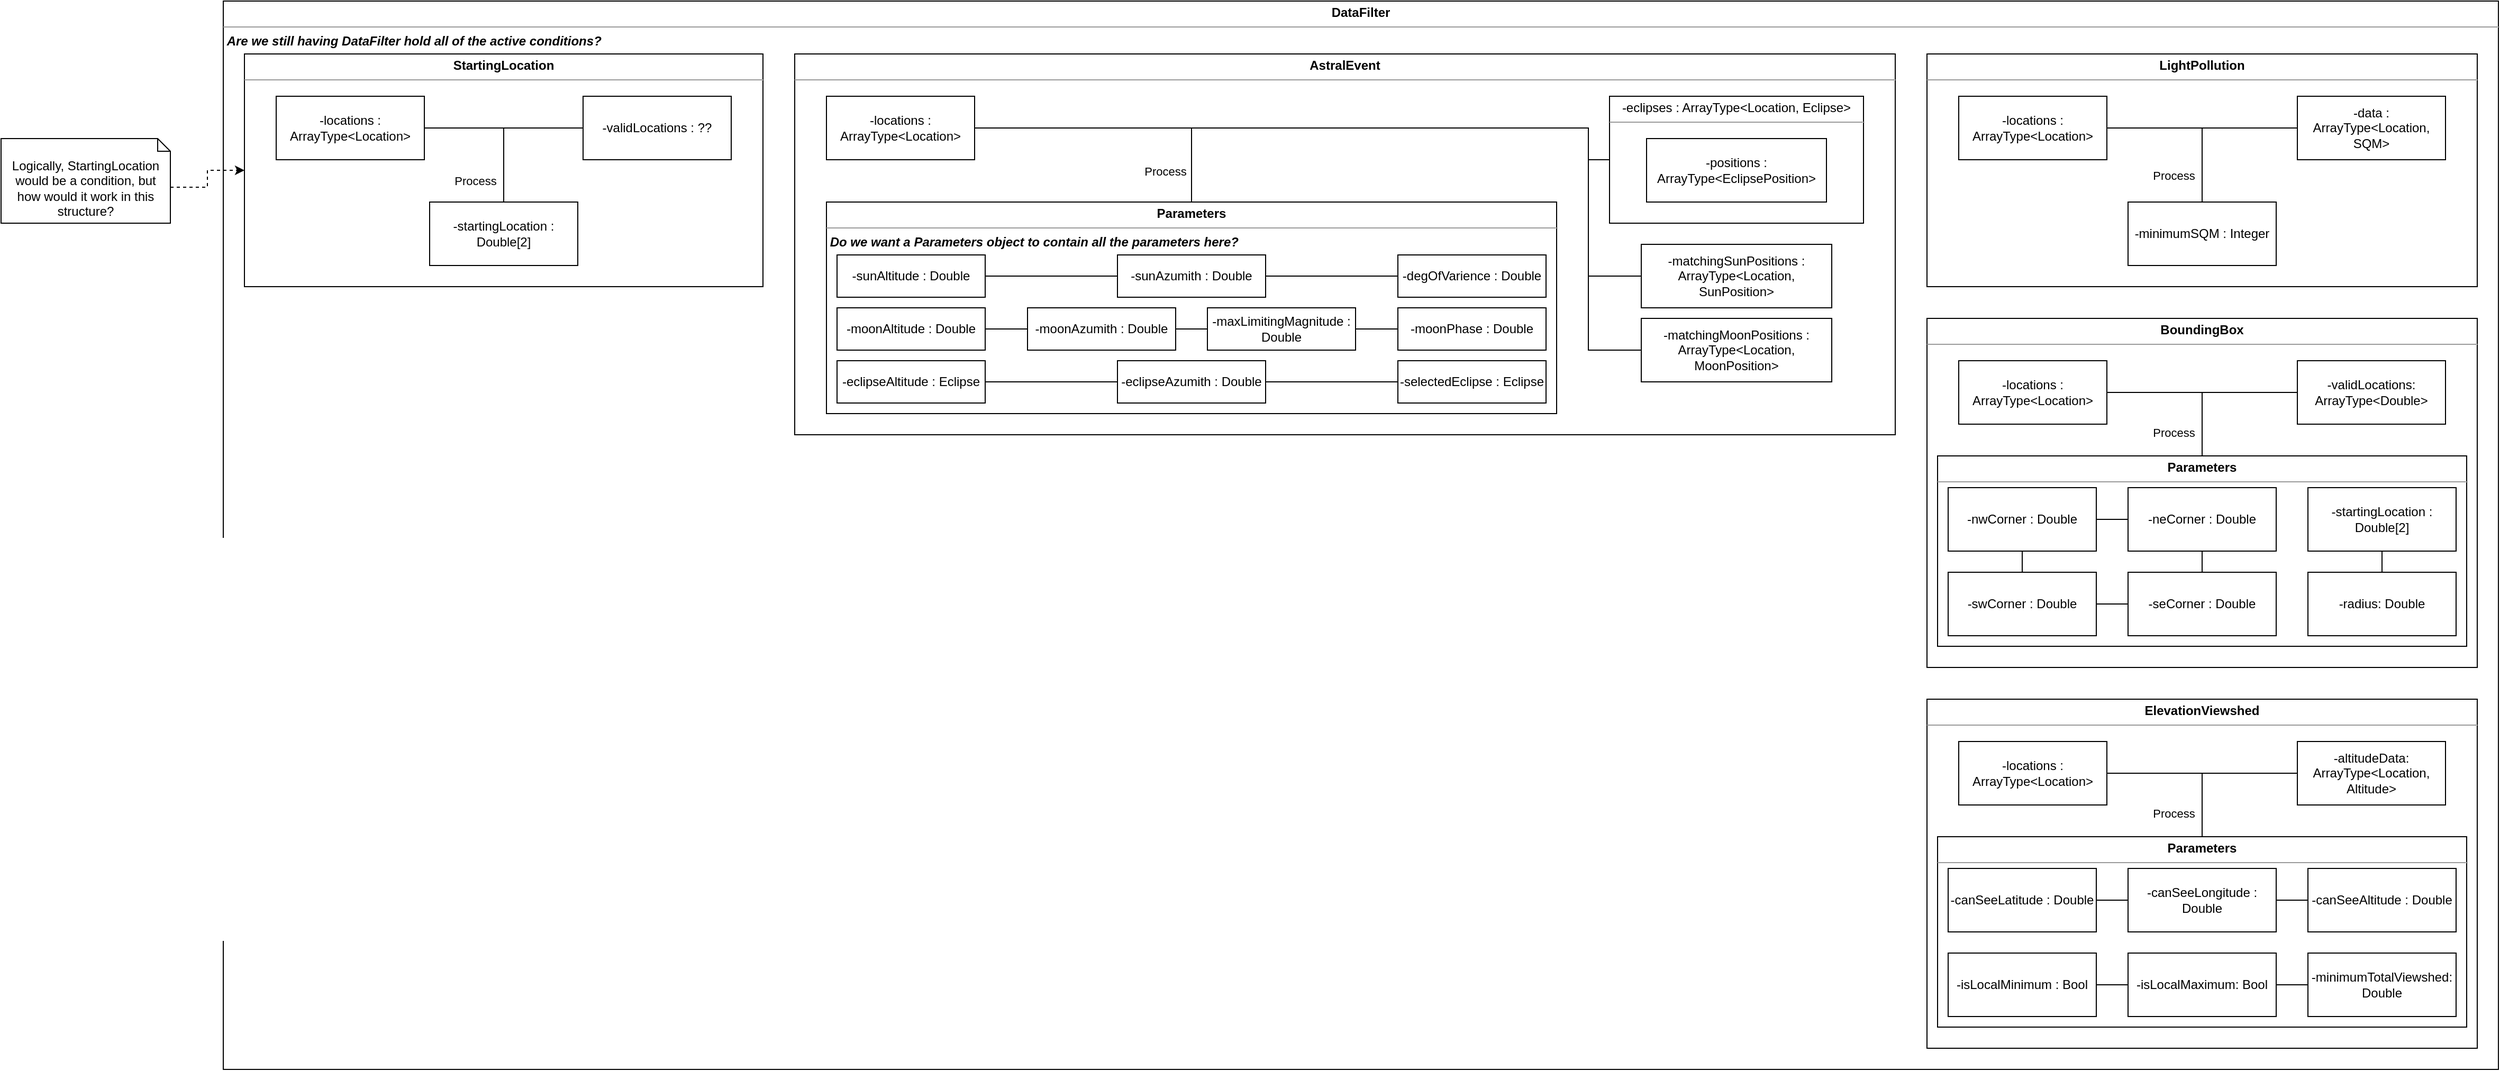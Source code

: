 <mxfile version="22.1.5" type="device">
  <diagram name="Page-1" id="3pkYmdsxsWpQNdc9NgNo">
    <mxGraphModel dx="2150" dy="574" grid="1" gridSize="10" guides="1" tooltips="1" connect="1" arrows="1" fold="1" page="1" pageScale="1" pageWidth="1100" pageHeight="850" math="0" shadow="0">
      <root>
        <mxCell id="0" />
        <mxCell id="1" parent="0" />
        <mxCell id="8C2b09eH_FzoGvY_wZyD-12" value="&lt;p style=&quot;margin:0px;margin-top:4px;text-align:center;&quot;&gt;&lt;b&gt;DataFilter&lt;/b&gt;&lt;/p&gt;&lt;hr size=&quot;1&quot;&gt;&lt;div style=&quot;height:2px;&quot;&gt;&lt;b&gt;&lt;i&gt;&amp;nbsp;Are we still having DataFilter hold all of the active conditions?&lt;/i&gt;&lt;/b&gt;&lt;/div&gt;" style="verticalAlign=top;align=left;overflow=fill;fontSize=12;fontFamily=Helvetica;html=1;whiteSpace=wrap;" parent="1" vertex="1">
          <mxGeometry x="10" y="10" width="2150" height="1010" as="geometry" />
        </mxCell>
        <mxCell id="8C2b09eH_FzoGvY_wZyD-10" value="&lt;p style=&quot;margin:0px;margin-top:4px;text-align:center;&quot;&gt;&lt;b&gt;StartingLocation&lt;/b&gt;&lt;/p&gt;&lt;hr size=&quot;1&quot;&gt;&lt;div style=&quot;height:2px;&quot;&gt;&lt;br&gt;&lt;/div&gt;" style="verticalAlign=top;align=left;overflow=fill;fontSize=12;fontFamily=Helvetica;html=1;whiteSpace=wrap;" parent="1" vertex="1">
          <mxGeometry x="30" y="60" width="490" height="220" as="geometry" />
        </mxCell>
        <mxCell id="8C2b09eH_FzoGvY_wZyD-14" value="-startingLocation : Double[2]" style="html=1;whiteSpace=wrap;" parent="1" vertex="1">
          <mxGeometry x="205" y="200" width="140" height="60" as="geometry" />
        </mxCell>
        <mxCell id="8C2b09eH_FzoGvY_wZyD-19" style="edgeStyle=orthogonalEdgeStyle;rounded=0;orthogonalLoop=1;jettySize=auto;html=1;exitX=1;exitY=0.5;exitDx=0;exitDy=0;entryX=0.5;entryY=0;entryDx=0;entryDy=0;endArrow=none;endFill=0;" parent="1" source="8C2b09eH_FzoGvY_wZyD-15" target="8C2b09eH_FzoGvY_wZyD-14" edge="1">
          <mxGeometry relative="1" as="geometry" />
        </mxCell>
        <mxCell id="8C2b09eH_FzoGvY_wZyD-15" value="-locations : ArrayType&amp;lt;Location&amp;gt;" style="html=1;whiteSpace=wrap;" parent="1" vertex="1">
          <mxGeometry x="60" y="100" width="140" height="60" as="geometry" />
        </mxCell>
        <mxCell id="8C2b09eH_FzoGvY_wZyD-18" style="edgeStyle=orthogonalEdgeStyle;rounded=0;orthogonalLoop=1;jettySize=auto;html=1;exitX=0;exitY=0.5;exitDx=0;exitDy=0;entryX=0.5;entryY=0;entryDx=0;entryDy=0;endArrow=none;endFill=0;" parent="1" source="8C2b09eH_FzoGvY_wZyD-17" target="8C2b09eH_FzoGvY_wZyD-14" edge="1">
          <mxGeometry relative="1" as="geometry" />
        </mxCell>
        <mxCell id="8C2b09eH_FzoGvY_wZyD-20" value="Process" style="edgeLabel;html=1;align=center;verticalAlign=middle;resizable=0;points=[];" parent="8C2b09eH_FzoGvY_wZyD-18" vertex="1" connectable="0">
          <mxGeometry x="0.345" y="-1" relative="1" as="geometry">
            <mxPoint x="-26" y="27" as="offset" />
          </mxGeometry>
        </mxCell>
        <mxCell id="8C2b09eH_FzoGvY_wZyD-17" value="&lt;div&gt;-validLocations : ??&lt;/div&gt;" style="html=1;whiteSpace=wrap;" parent="1" vertex="1">
          <mxGeometry x="350" y="100" width="140" height="60" as="geometry" />
        </mxCell>
        <mxCell id="8C2b09eH_FzoGvY_wZyD-21" value="&lt;p style=&quot;margin:0px;margin-top:4px;text-align:center;&quot;&gt;&lt;b&gt;AstralEvent&lt;/b&gt;&lt;/p&gt;&lt;hr size=&quot;1&quot;&gt;&lt;div style=&quot;height:2px;&quot;&gt;&lt;br&gt;&lt;/div&gt;" style="verticalAlign=top;align=left;overflow=fill;fontSize=12;fontFamily=Helvetica;html=1;whiteSpace=wrap;" parent="1" vertex="1">
          <mxGeometry x="550" y="60" width="1040" height="360" as="geometry" />
        </mxCell>
        <mxCell id="GiFZNy4-RhPPMDx65xte-4" style="edgeStyle=orthogonalEdgeStyle;rounded=0;orthogonalLoop=1;jettySize=auto;html=1;exitX=0;exitY=0.5;exitDx=0;exitDy=0;entryX=0.5;entryY=0;entryDx=0;entryDy=0;endArrow=none;endFill=0;" parent="1" source="8C2b09eH_FzoGvY_wZyD-25" target="8C2b09eH_FzoGvY_wZyD-29" edge="1">
          <mxGeometry relative="1" as="geometry">
            <Array as="points">
              <mxPoint x="1300" y="160" />
              <mxPoint x="1300" y="130" />
              <mxPoint x="925" y="130" />
            </Array>
          </mxGeometry>
        </mxCell>
        <mxCell id="8C2b09eH_FzoGvY_wZyD-25" value="&lt;p style=&quot;margin:0px;margin-top:4px;text-align:center;&quot;&gt;-eclipses : ArrayType&amp;lt;Location, Eclipse&amp;gt;&lt;/p&gt;&lt;hr size=&quot;1&quot;&gt;&lt;div style=&quot;height:2px;&quot;&gt;&lt;br&gt;&lt;/div&gt;" style="verticalAlign=top;align=left;overflow=fill;fontSize=12;fontFamily=Helvetica;html=1;whiteSpace=wrap;" parent="1" vertex="1">
          <mxGeometry x="1320" y="100" width="240" height="120" as="geometry" />
        </mxCell>
        <mxCell id="8C2b09eH_FzoGvY_wZyD-23" value="&lt;div&gt;-positions : ArrayType&amp;lt;EclipsePosition&amp;gt;&lt;/div&gt;" style="html=1;whiteSpace=wrap;" parent="1" vertex="1">
          <mxGeometry x="1355" y="140" width="170" height="60" as="geometry" />
        </mxCell>
        <mxCell id="GiFZNy4-RhPPMDx65xte-5" style="edgeStyle=orthogonalEdgeStyle;rounded=0;orthogonalLoop=1;jettySize=auto;html=1;exitX=0;exitY=0.5;exitDx=0;exitDy=0;entryX=0.5;entryY=0;entryDx=0;entryDy=0;endArrow=none;endFill=0;" parent="1" source="8C2b09eH_FzoGvY_wZyD-26" target="8C2b09eH_FzoGvY_wZyD-29" edge="1">
          <mxGeometry relative="1" as="geometry">
            <Array as="points">
              <mxPoint x="1300" y="270" />
              <mxPoint x="1300" y="130" />
              <mxPoint x="925" y="130" />
            </Array>
          </mxGeometry>
        </mxCell>
        <mxCell id="8C2b09eH_FzoGvY_wZyD-26" value="&lt;div&gt;-matchingSunPositions : ArrayType&amp;lt;Location, SunPosition&amp;gt;&lt;/div&gt;" style="html=1;whiteSpace=wrap;" parent="1" vertex="1">
          <mxGeometry x="1350" y="240" width="180" height="60" as="geometry" />
        </mxCell>
        <mxCell id="GiFZNy4-RhPPMDx65xte-6" style="edgeStyle=orthogonalEdgeStyle;rounded=0;orthogonalLoop=1;jettySize=auto;html=1;exitX=0;exitY=0.5;exitDx=0;exitDy=0;entryX=0.5;entryY=0;entryDx=0;entryDy=0;endArrow=none;endFill=0;" parent="1" source="8C2b09eH_FzoGvY_wZyD-27" target="8C2b09eH_FzoGvY_wZyD-29" edge="1">
          <mxGeometry relative="1" as="geometry">
            <Array as="points">
              <mxPoint x="1300" y="340" />
              <mxPoint x="1300" y="130" />
              <mxPoint x="925" y="130" />
            </Array>
          </mxGeometry>
        </mxCell>
        <mxCell id="8C2b09eH_FzoGvY_wZyD-27" value="&lt;div&gt;-matchingMoonPositions : ArrayType&amp;lt;Location, MoonPosition&amp;gt;&lt;/div&gt;" style="html=1;whiteSpace=wrap;" parent="1" vertex="1">
          <mxGeometry x="1350" y="310" width="180" height="60" as="geometry" />
        </mxCell>
        <mxCell id="GiFZNy4-RhPPMDx65xte-1" style="edgeStyle=orthogonalEdgeStyle;rounded=0;orthogonalLoop=1;jettySize=auto;html=1;exitX=1;exitY=0.5;exitDx=0;exitDy=0;entryX=0.5;entryY=0;entryDx=0;entryDy=0;endArrow=none;endFill=0;" parent="1" source="8C2b09eH_FzoGvY_wZyD-28" target="8C2b09eH_FzoGvY_wZyD-29" edge="1">
          <mxGeometry relative="1" as="geometry" />
        </mxCell>
        <mxCell id="GiFZNy4-RhPPMDx65xte-2" value="Process" style="edgeLabel;html=1;align=center;verticalAlign=middle;resizable=0;points=[];" parent="GiFZNy4-RhPPMDx65xte-1" vertex="1" connectable="0">
          <mxGeometry x="0.684" y="-1" relative="1" as="geometry">
            <mxPoint x="-24" y="14" as="offset" />
          </mxGeometry>
        </mxCell>
        <mxCell id="8C2b09eH_FzoGvY_wZyD-28" value="-locations : ArrayType&amp;lt;Location&amp;gt;" style="html=1;whiteSpace=wrap;" parent="1" vertex="1">
          <mxGeometry x="580" y="100" width="140" height="60" as="geometry" />
        </mxCell>
        <mxCell id="GiFZNy4-RhPPMDx65xte-3" value="" style="group" parent="1" vertex="1" connectable="0">
          <mxGeometry x="580" y="200" width="690" height="200" as="geometry" />
        </mxCell>
        <mxCell id="8C2b09eH_FzoGvY_wZyD-29" value="&lt;p style=&quot;margin:0px;margin-top:4px;text-align:center;&quot;&gt;&lt;b&gt;Parameters&lt;/b&gt;&lt;/p&gt;&lt;hr size=&quot;1&quot;&gt;&lt;div style=&quot;height:2px;&quot;&gt;&amp;nbsp;&lt;b&gt;&lt;i&gt;Do we want a Parameters object to contain all the parameters here?&lt;/i&gt;&lt;/b&gt;&lt;/div&gt;" style="verticalAlign=top;align=left;overflow=fill;fontSize=12;fontFamily=Helvetica;html=1;whiteSpace=wrap;" parent="GiFZNy4-RhPPMDx65xte-3" vertex="1">
          <mxGeometry width="690" height="200" as="geometry" />
        </mxCell>
        <mxCell id="GiFZNy4-RhPPMDx65xte-7" style="edgeStyle=orthogonalEdgeStyle;rounded=0;orthogonalLoop=1;jettySize=auto;html=1;exitX=1;exitY=0.5;exitDx=0;exitDy=0;entryX=0;entryY=0.5;entryDx=0;entryDy=0;endArrow=none;endFill=0;" parent="GiFZNy4-RhPPMDx65xte-3" source="8C2b09eH_FzoGvY_wZyD-30" target="8C2b09eH_FzoGvY_wZyD-31" edge="1">
          <mxGeometry relative="1" as="geometry" />
        </mxCell>
        <mxCell id="8C2b09eH_FzoGvY_wZyD-30" value="-sunAltitude : Double" style="html=1;whiteSpace=wrap;" parent="GiFZNy4-RhPPMDx65xte-3" vertex="1">
          <mxGeometry x="10" y="50" width="140" height="40" as="geometry" />
        </mxCell>
        <mxCell id="GiFZNy4-RhPPMDx65xte-8" style="edgeStyle=orthogonalEdgeStyle;rounded=0;orthogonalLoop=1;jettySize=auto;html=1;exitX=1;exitY=0.5;exitDx=0;exitDy=0;entryX=0;entryY=0.5;entryDx=0;entryDy=0;endArrow=none;endFill=0;" parent="GiFZNy4-RhPPMDx65xte-3" source="8C2b09eH_FzoGvY_wZyD-31" target="8C2b09eH_FzoGvY_wZyD-34" edge="1">
          <mxGeometry relative="1" as="geometry" />
        </mxCell>
        <mxCell id="8C2b09eH_FzoGvY_wZyD-31" value="-sunAzumith : Double" style="html=1;whiteSpace=wrap;" parent="GiFZNy4-RhPPMDx65xte-3" vertex="1">
          <mxGeometry x="275" y="50" width="140" height="40" as="geometry" />
        </mxCell>
        <mxCell id="GiFZNy4-RhPPMDx65xte-9" style="edgeStyle=orthogonalEdgeStyle;rounded=0;orthogonalLoop=1;jettySize=auto;html=1;exitX=1;exitY=0.5;exitDx=0;exitDy=0;entryX=0;entryY=0.5;entryDx=0;entryDy=0;endArrow=none;endFill=0;" parent="GiFZNy4-RhPPMDx65xte-3" source="8C2b09eH_FzoGvY_wZyD-32" target="8C2b09eH_FzoGvY_wZyD-33" edge="1">
          <mxGeometry relative="1" as="geometry" />
        </mxCell>
        <mxCell id="8C2b09eH_FzoGvY_wZyD-32" value="-moonAltitude : Double" style="html=1;whiteSpace=wrap;" parent="GiFZNy4-RhPPMDx65xte-3" vertex="1">
          <mxGeometry x="10" y="100" width="140" height="40" as="geometry" />
        </mxCell>
        <mxCell id="GiFZNy4-RhPPMDx65xte-10" style="edgeStyle=orthogonalEdgeStyle;rounded=0;orthogonalLoop=1;jettySize=auto;html=1;exitX=1;exitY=0.5;exitDx=0;exitDy=0;entryX=0;entryY=0.5;entryDx=0;entryDy=0;endArrow=none;endFill=0;" parent="GiFZNy4-RhPPMDx65xte-3" source="8C2b09eH_FzoGvY_wZyD-33" target="8C2b09eH_FzoGvY_wZyD-42" edge="1">
          <mxGeometry relative="1" as="geometry" />
        </mxCell>
        <mxCell id="8C2b09eH_FzoGvY_wZyD-33" value="-moonAzumith : Double" style="html=1;whiteSpace=wrap;" parent="GiFZNy4-RhPPMDx65xte-3" vertex="1">
          <mxGeometry x="190" y="100" width="140" height="40" as="geometry" />
        </mxCell>
        <mxCell id="8C2b09eH_FzoGvY_wZyD-34" value="-degOfVarience : Double" style="html=1;whiteSpace=wrap;" parent="GiFZNy4-RhPPMDx65xte-3" vertex="1">
          <mxGeometry x="540" y="50" width="140" height="40" as="geometry" />
        </mxCell>
        <mxCell id="8C2b09eH_FzoGvY_wZyD-36" value="-moonPhase : Double" style="html=1;whiteSpace=wrap;" parent="GiFZNy4-RhPPMDx65xte-3" vertex="1">
          <mxGeometry x="540" y="100" width="140" height="40" as="geometry" />
        </mxCell>
        <mxCell id="8C2b09eH_FzoGvY_wZyD-37" value="-selectedEclipse : Eclipse" style="html=1;whiteSpace=wrap;" parent="GiFZNy4-RhPPMDx65xte-3" vertex="1">
          <mxGeometry x="540" y="150" width="140" height="40" as="geometry" />
        </mxCell>
        <mxCell id="GiFZNy4-RhPPMDx65xte-12" style="edgeStyle=orthogonalEdgeStyle;rounded=0;orthogonalLoop=1;jettySize=auto;html=1;exitX=1;exitY=0.5;exitDx=0;exitDy=0;entryX=0;entryY=0.5;entryDx=0;entryDy=0;endArrow=none;endFill=0;" parent="GiFZNy4-RhPPMDx65xte-3" source="8C2b09eH_FzoGvY_wZyD-38" target="8C2b09eH_FzoGvY_wZyD-39" edge="1">
          <mxGeometry relative="1" as="geometry" />
        </mxCell>
        <mxCell id="8C2b09eH_FzoGvY_wZyD-38" value="-eclipseAltitude : Eclipse" style="html=1;whiteSpace=wrap;" parent="GiFZNy4-RhPPMDx65xte-3" vertex="1">
          <mxGeometry x="10" y="150" width="140" height="40" as="geometry" />
        </mxCell>
        <mxCell id="GiFZNy4-RhPPMDx65xte-13" style="edgeStyle=orthogonalEdgeStyle;rounded=0;orthogonalLoop=1;jettySize=auto;html=1;exitX=1;exitY=0.5;exitDx=0;exitDy=0;entryX=0;entryY=0.5;entryDx=0;entryDy=0;endArrow=none;endFill=0;" parent="GiFZNy4-RhPPMDx65xte-3" source="8C2b09eH_FzoGvY_wZyD-39" target="8C2b09eH_FzoGvY_wZyD-37" edge="1">
          <mxGeometry relative="1" as="geometry" />
        </mxCell>
        <mxCell id="8C2b09eH_FzoGvY_wZyD-39" value="-eclipseAzumith : Double" style="html=1;whiteSpace=wrap;" parent="GiFZNy4-RhPPMDx65xte-3" vertex="1">
          <mxGeometry x="275" y="150" width="140" height="40" as="geometry" />
        </mxCell>
        <mxCell id="GiFZNy4-RhPPMDx65xte-11" style="edgeStyle=orthogonalEdgeStyle;rounded=0;orthogonalLoop=1;jettySize=auto;html=1;exitX=1;exitY=0.5;exitDx=0;exitDy=0;entryX=0;entryY=0.5;entryDx=0;entryDy=0;endArrow=none;endFill=0;" parent="GiFZNy4-RhPPMDx65xte-3" source="8C2b09eH_FzoGvY_wZyD-42" target="8C2b09eH_FzoGvY_wZyD-36" edge="1">
          <mxGeometry relative="1" as="geometry" />
        </mxCell>
        <mxCell id="8C2b09eH_FzoGvY_wZyD-42" value="-maxLimitingMagnitude : Double" style="html=1;whiteSpace=wrap;" parent="GiFZNy4-RhPPMDx65xte-3" vertex="1">
          <mxGeometry x="360" y="100" width="140" height="40" as="geometry" />
        </mxCell>
        <mxCell id="GiFZNy4-RhPPMDx65xte-14" value="&lt;p style=&quot;margin:0px;margin-top:4px;text-align:center;&quot;&gt;&lt;b&gt;LightPollution&lt;/b&gt;&lt;/p&gt;&lt;hr size=&quot;1&quot;&gt;&lt;div style=&quot;height:2px;&quot;&gt;&lt;br&gt;&lt;/div&gt;" style="verticalAlign=top;align=left;overflow=fill;fontSize=12;fontFamily=Helvetica;html=1;whiteSpace=wrap;" parent="1" vertex="1">
          <mxGeometry x="1620" y="60" width="520" height="220" as="geometry" />
        </mxCell>
        <mxCell id="GiFZNy4-RhPPMDx65xte-15" value="-minimumSQM : Integer" style="html=1;whiteSpace=wrap;" parent="1" vertex="1">
          <mxGeometry x="1810" y="200" width="140" height="60" as="geometry" />
        </mxCell>
        <mxCell id="GiFZNy4-RhPPMDx65xte-16" style="edgeStyle=orthogonalEdgeStyle;rounded=0;orthogonalLoop=1;jettySize=auto;html=1;exitX=1;exitY=0.5;exitDx=0;exitDy=0;entryX=0.5;entryY=0;entryDx=0;entryDy=0;endArrow=none;endFill=0;" parent="1" source="GiFZNy4-RhPPMDx65xte-17" target="GiFZNy4-RhPPMDx65xte-15" edge="1">
          <mxGeometry relative="1" as="geometry" />
        </mxCell>
        <mxCell id="GiFZNy4-RhPPMDx65xte-17" value="-locations : ArrayType&amp;lt;Location&amp;gt;" style="html=1;whiteSpace=wrap;" parent="1" vertex="1">
          <mxGeometry x="1650" y="100" width="140" height="60" as="geometry" />
        </mxCell>
        <mxCell id="GiFZNy4-RhPPMDx65xte-18" style="edgeStyle=orthogonalEdgeStyle;rounded=0;orthogonalLoop=1;jettySize=auto;html=1;exitX=0;exitY=0.5;exitDx=0;exitDy=0;entryX=0.5;entryY=0;entryDx=0;entryDy=0;endArrow=none;endFill=0;" parent="1" source="GiFZNy4-RhPPMDx65xte-20" target="GiFZNy4-RhPPMDx65xte-15" edge="1">
          <mxGeometry relative="1" as="geometry" />
        </mxCell>
        <mxCell id="GiFZNy4-RhPPMDx65xte-19" value="Process" style="edgeLabel;html=1;align=center;verticalAlign=middle;resizable=0;points=[];" parent="GiFZNy4-RhPPMDx65xte-18" vertex="1" connectable="0">
          <mxGeometry x="0.345" y="-1" relative="1" as="geometry">
            <mxPoint x="-26" y="27" as="offset" />
          </mxGeometry>
        </mxCell>
        <mxCell id="GiFZNy4-RhPPMDx65xte-20" value="&lt;div&gt;-data : ArrayType&amp;lt;Location, SQM&amp;gt;&lt;/div&gt;" style="html=1;whiteSpace=wrap;" parent="1" vertex="1">
          <mxGeometry x="1970" y="100" width="140" height="60" as="geometry" />
        </mxCell>
        <mxCell id="GiFZNy4-RhPPMDx65xte-61" style="edgeStyle=orthogonalEdgeStyle;rounded=0;orthogonalLoop=1;jettySize=auto;html=1;exitX=0;exitY=0;exitDx=160;exitDy=46;exitPerimeter=0;entryX=0;entryY=0.5;entryDx=0;entryDy=0;dashed=1;" parent="1" source="GiFZNy4-RhPPMDx65xte-60" target="8C2b09eH_FzoGvY_wZyD-10" edge="1">
          <mxGeometry relative="1" as="geometry" />
        </mxCell>
        <mxCell id="GiFZNy4-RhPPMDx65xte-60" value="Logically, StartingLocation would be a condition, but how would it work in this structure?" style="shape=note2;boundedLbl=1;whiteSpace=wrap;html=1;size=12;verticalAlign=top;align=center;" parent="1" vertex="1">
          <mxGeometry x="-200" y="140" width="160" height="80" as="geometry" />
        </mxCell>
        <mxCell id="GiFZNy4-RhPPMDx65xte-62" value="&lt;p style=&quot;margin:0px;margin-top:4px;text-align:center;&quot;&gt;&lt;b&gt;ElevationViewshed&lt;/b&gt;&lt;/p&gt;&lt;hr size=&quot;1&quot;&gt;&lt;div style=&quot;height:2px;&quot;&gt;&lt;br&gt;&lt;/div&gt;" style="verticalAlign=top;align=left;overflow=fill;fontSize=12;fontFamily=Helvetica;html=1;whiteSpace=wrap;" parent="1" vertex="1">
          <mxGeometry x="1620" y="670" width="520" height="330" as="geometry" />
        </mxCell>
        <mxCell id="GiFZNy4-RhPPMDx65xte-63" style="edgeStyle=orthogonalEdgeStyle;rounded=0;orthogonalLoop=1;jettySize=auto;html=1;exitX=1;exitY=0.5;exitDx=0;exitDy=0;entryX=0.5;entryY=0;entryDx=0;entryDy=0;endArrow=none;endFill=0;" parent="1" source="GiFZNy4-RhPPMDx65xte-64" target="GiFZNy4-RhPPMDx65xte-68" edge="1">
          <mxGeometry relative="1" as="geometry" />
        </mxCell>
        <mxCell id="GiFZNy4-RhPPMDx65xte-64" value="-locations : ArrayType&amp;lt;Location&amp;gt;" style="html=1;whiteSpace=wrap;" parent="1" vertex="1">
          <mxGeometry x="1650" y="710" width="140" height="60" as="geometry" />
        </mxCell>
        <mxCell id="GiFZNy4-RhPPMDx65xte-65" style="edgeStyle=orthogonalEdgeStyle;rounded=0;orthogonalLoop=1;jettySize=auto;html=1;exitX=0;exitY=0.5;exitDx=0;exitDy=0;entryX=0.5;entryY=0;entryDx=0;entryDy=0;endArrow=none;endFill=0;" parent="1" source="GiFZNy4-RhPPMDx65xte-67" target="GiFZNy4-RhPPMDx65xte-68" edge="1">
          <mxGeometry relative="1" as="geometry" />
        </mxCell>
        <mxCell id="GiFZNy4-RhPPMDx65xte-66" value="Process" style="edgeLabel;html=1;align=center;verticalAlign=middle;resizable=0;points=[];" parent="GiFZNy4-RhPPMDx65xte-65" vertex="1" connectable="0">
          <mxGeometry x="0.345" y="-1" relative="1" as="geometry">
            <mxPoint x="-26" y="27" as="offset" />
          </mxGeometry>
        </mxCell>
        <mxCell id="GiFZNy4-RhPPMDx65xte-67" value="&lt;div&gt;-altitudeData: ArrayType&amp;lt;Location, Altitude&amp;gt;&lt;/div&gt;" style="html=1;whiteSpace=wrap;" parent="1" vertex="1">
          <mxGeometry x="1970" y="710" width="140" height="60" as="geometry" />
        </mxCell>
        <mxCell id="GiFZNy4-RhPPMDx65xte-68" value="&lt;p style=&quot;margin:0px;margin-top:4px;text-align:center;&quot;&gt;&lt;b&gt;Parameters&lt;/b&gt;&lt;/p&gt;&lt;hr size=&quot;1&quot;&gt;&lt;div style=&quot;height:2px;&quot;&gt;&lt;br&gt;&lt;/div&gt;" style="verticalAlign=top;align=left;overflow=fill;fontSize=12;fontFamily=Helvetica;html=1;whiteSpace=wrap;" parent="1" vertex="1">
          <mxGeometry x="1630" y="800" width="500" height="180" as="geometry" />
        </mxCell>
        <mxCell id="IQVRNl-szTFEdrd_nva8-1" style="edgeStyle=orthogonalEdgeStyle;rounded=0;orthogonalLoop=1;jettySize=auto;html=1;exitX=1;exitY=0.5;exitDx=0;exitDy=0;entryX=0;entryY=0.5;entryDx=0;entryDy=0;endArrow=none;endFill=0;" edge="1" parent="1" source="GiFZNy4-RhPPMDx65xte-70" target="GiFZNy4-RhPPMDx65xte-72">
          <mxGeometry relative="1" as="geometry" />
        </mxCell>
        <mxCell id="GiFZNy4-RhPPMDx65xte-70" value="-canSeeLatitude : Double" style="html=1;whiteSpace=wrap;" parent="1" vertex="1">
          <mxGeometry x="1640" y="830" width="140" height="60" as="geometry" />
        </mxCell>
        <mxCell id="IQVRNl-szTFEdrd_nva8-2" style="edgeStyle=orthogonalEdgeStyle;rounded=0;orthogonalLoop=1;jettySize=auto;html=1;exitX=1;exitY=0.5;exitDx=0;exitDy=0;entryX=0;entryY=0.5;entryDx=0;entryDy=0;endArrow=none;endFill=0;" edge="1" parent="1" source="GiFZNy4-RhPPMDx65xte-72" target="GiFZNy4-RhPPMDx65xte-78">
          <mxGeometry relative="1" as="geometry" />
        </mxCell>
        <mxCell id="GiFZNy4-RhPPMDx65xte-72" value="-canSeeLongitude : Double" style="html=1;whiteSpace=wrap;" parent="1" vertex="1">
          <mxGeometry x="1810" y="830" width="140" height="60" as="geometry" />
        </mxCell>
        <mxCell id="IQVRNl-szTFEdrd_nva8-4" style="edgeStyle=orthogonalEdgeStyle;rounded=0;orthogonalLoop=1;jettySize=auto;html=1;exitX=1;exitY=0.5;exitDx=0;exitDy=0;entryX=0;entryY=0.5;entryDx=0;entryDy=0;endArrow=none;endFill=0;" edge="1" parent="1" source="GiFZNy4-RhPPMDx65xte-75" target="GiFZNy4-RhPPMDx65xte-79">
          <mxGeometry relative="1" as="geometry" />
        </mxCell>
        <mxCell id="GiFZNy4-RhPPMDx65xte-75" value="-isLocalMaximum: Bool" style="html=1;whiteSpace=wrap;" parent="1" vertex="1">
          <mxGeometry x="1810" y="910" width="140" height="60" as="geometry" />
        </mxCell>
        <mxCell id="IQVRNl-szTFEdrd_nva8-3" style="edgeStyle=orthogonalEdgeStyle;rounded=0;orthogonalLoop=1;jettySize=auto;html=1;exitX=1;exitY=0.5;exitDx=0;exitDy=0;entryX=0;entryY=0.5;entryDx=0;entryDy=0;endArrow=none;endFill=0;" edge="1" parent="1" source="GiFZNy4-RhPPMDx65xte-76" target="GiFZNy4-RhPPMDx65xte-75">
          <mxGeometry relative="1" as="geometry" />
        </mxCell>
        <mxCell id="GiFZNy4-RhPPMDx65xte-76" value="-isLocalMinimum : Bool" style="html=1;whiteSpace=wrap;" parent="1" vertex="1">
          <mxGeometry x="1640" y="910" width="140" height="60" as="geometry" />
        </mxCell>
        <mxCell id="GiFZNy4-RhPPMDx65xte-78" value="-canSeeAltitude : Double" style="html=1;whiteSpace=wrap;" parent="1" vertex="1">
          <mxGeometry x="1980" y="830" width="140" height="60" as="geometry" />
        </mxCell>
        <mxCell id="GiFZNy4-RhPPMDx65xte-79" value="-minimumTotalViewshed: Double" style="html=1;whiteSpace=wrap;" parent="1" vertex="1">
          <mxGeometry x="1980" y="910" width="140" height="60" as="geometry" />
        </mxCell>
        <mxCell id="GiFZNy4-RhPPMDx65xte-80" value="" style="group" parent="1" vertex="1" connectable="0">
          <mxGeometry x="1620" y="310" width="520" height="330" as="geometry" />
        </mxCell>
        <mxCell id="GiFZNy4-RhPPMDx65xte-21" value="&lt;p style=&quot;margin:0px;margin-top:4px;text-align:center;&quot;&gt;&lt;b&gt;BoundingBox&lt;/b&gt;&lt;/p&gt;&lt;hr size=&quot;1&quot;&gt;&lt;div style=&quot;height:2px;&quot;&gt;&lt;br&gt;&lt;/div&gt;" style="verticalAlign=top;align=left;overflow=fill;fontSize=12;fontFamily=Helvetica;html=1;whiteSpace=wrap;" parent="GiFZNy4-RhPPMDx65xte-80" vertex="1">
          <mxGeometry width="520" height="330" as="geometry" />
        </mxCell>
        <mxCell id="GiFZNy4-RhPPMDx65xte-24" value="-locations : ArrayType&amp;lt;Location&amp;gt;" style="html=1;whiteSpace=wrap;" parent="GiFZNy4-RhPPMDx65xte-80" vertex="1">
          <mxGeometry x="30" y="40" width="140" height="60" as="geometry" />
        </mxCell>
        <mxCell id="GiFZNy4-RhPPMDx65xte-27" value="&lt;div&gt;-validLocations: ArrayType&amp;lt;Double&amp;gt;&lt;/div&gt;" style="html=1;whiteSpace=wrap;" parent="GiFZNy4-RhPPMDx65xte-80" vertex="1">
          <mxGeometry x="350" y="40" width="140" height="60" as="geometry" />
        </mxCell>
        <mxCell id="GiFZNy4-RhPPMDx65xte-47" value="&lt;p style=&quot;margin:0px;margin-top:4px;text-align:center;&quot;&gt;&lt;b&gt;Parameters&lt;/b&gt;&lt;/p&gt;&lt;hr size=&quot;1&quot;&gt;&lt;div style=&quot;height:2px;&quot;&gt;&lt;br&gt;&lt;/div&gt;" style="verticalAlign=top;align=left;overflow=fill;fontSize=12;fontFamily=Helvetica;html=1;whiteSpace=wrap;" parent="GiFZNy4-RhPPMDx65xte-80" vertex="1">
          <mxGeometry x="10" y="130" width="500" height="180" as="geometry" />
        </mxCell>
        <mxCell id="GiFZNy4-RhPPMDx65xte-23" style="edgeStyle=orthogonalEdgeStyle;rounded=0;orthogonalLoop=1;jettySize=auto;html=1;exitX=1;exitY=0.5;exitDx=0;exitDy=0;entryX=0.5;entryY=0;entryDx=0;entryDy=0;endArrow=none;endFill=0;" parent="GiFZNy4-RhPPMDx65xte-80" source="GiFZNy4-RhPPMDx65xte-24" target="GiFZNy4-RhPPMDx65xte-47" edge="1">
          <mxGeometry relative="1" as="geometry" />
        </mxCell>
        <mxCell id="GiFZNy4-RhPPMDx65xte-25" style="edgeStyle=orthogonalEdgeStyle;rounded=0;orthogonalLoop=1;jettySize=auto;html=1;exitX=0;exitY=0.5;exitDx=0;exitDy=0;entryX=0.5;entryY=0;entryDx=0;entryDy=0;endArrow=none;endFill=0;" parent="GiFZNy4-RhPPMDx65xte-80" source="GiFZNy4-RhPPMDx65xte-27" target="GiFZNy4-RhPPMDx65xte-47" edge="1">
          <mxGeometry relative="1" as="geometry" />
        </mxCell>
        <mxCell id="GiFZNy4-RhPPMDx65xte-26" value="Process" style="edgeLabel;html=1;align=center;verticalAlign=middle;resizable=0;points=[];" parent="GiFZNy4-RhPPMDx65xte-25" vertex="1" connectable="0">
          <mxGeometry x="0.345" y="-1" relative="1" as="geometry">
            <mxPoint x="-26" y="27" as="offset" />
          </mxGeometry>
        </mxCell>
        <mxCell id="GiFZNy4-RhPPMDx65xte-22" value="-nwCorner : Double" style="html=1;whiteSpace=wrap;" parent="GiFZNy4-RhPPMDx65xte-80" vertex="1">
          <mxGeometry x="20" y="160" width="140" height="60" as="geometry" />
        </mxCell>
        <mxCell id="GiFZNy4-RhPPMDx65xte-54" style="edgeStyle=orthogonalEdgeStyle;rounded=0;orthogonalLoop=1;jettySize=auto;html=1;exitX=0;exitY=0.5;exitDx=0;exitDy=0;entryX=1;entryY=0.5;entryDx=0;entryDy=0;endArrow=none;endFill=0;" parent="GiFZNy4-RhPPMDx65xte-80" source="GiFZNy4-RhPPMDx65xte-50" target="GiFZNy4-RhPPMDx65xte-22" edge="1">
          <mxGeometry relative="1" as="geometry" />
        </mxCell>
        <mxCell id="GiFZNy4-RhPPMDx65xte-50" value="-neCorner : Double" style="html=1;whiteSpace=wrap;" parent="GiFZNy4-RhPPMDx65xte-80" vertex="1">
          <mxGeometry x="190" y="160" width="140" height="60" as="geometry" />
        </mxCell>
        <mxCell id="GiFZNy4-RhPPMDx65xte-53" style="edgeStyle=orthogonalEdgeStyle;rounded=0;orthogonalLoop=1;jettySize=auto;html=1;exitX=0.5;exitY=0;exitDx=0;exitDy=0;entryX=0.5;entryY=1;entryDx=0;entryDy=0;endArrow=none;endFill=0;" parent="GiFZNy4-RhPPMDx65xte-80" source="GiFZNy4-RhPPMDx65xte-51" target="GiFZNy4-RhPPMDx65xte-50" edge="1">
          <mxGeometry relative="1" as="geometry" />
        </mxCell>
        <mxCell id="GiFZNy4-RhPPMDx65xte-51" value="-seCorner : Double" style="html=1;whiteSpace=wrap;" parent="GiFZNy4-RhPPMDx65xte-80" vertex="1">
          <mxGeometry x="190" y="240" width="140" height="60" as="geometry" />
        </mxCell>
        <mxCell id="GiFZNy4-RhPPMDx65xte-52" value="-swCorner : Double" style="html=1;whiteSpace=wrap;" parent="GiFZNy4-RhPPMDx65xte-80" vertex="1">
          <mxGeometry x="20" y="240" width="140" height="60" as="geometry" />
        </mxCell>
        <mxCell id="GiFZNy4-RhPPMDx65xte-55" style="edgeStyle=orthogonalEdgeStyle;rounded=0;orthogonalLoop=1;jettySize=auto;html=1;exitX=0.5;exitY=1;exitDx=0;exitDy=0;entryX=0.5;entryY=0;entryDx=0;entryDy=0;endArrow=none;endFill=0;" parent="GiFZNy4-RhPPMDx65xte-80" source="GiFZNy4-RhPPMDx65xte-22" target="GiFZNy4-RhPPMDx65xte-52" edge="1">
          <mxGeometry relative="1" as="geometry" />
        </mxCell>
        <mxCell id="GiFZNy4-RhPPMDx65xte-56" style="edgeStyle=orthogonalEdgeStyle;rounded=0;orthogonalLoop=1;jettySize=auto;html=1;exitX=0;exitY=0.5;exitDx=0;exitDy=0;entryX=1;entryY=0.5;entryDx=0;entryDy=0;endArrow=none;endFill=0;" parent="GiFZNy4-RhPPMDx65xte-80" source="GiFZNy4-RhPPMDx65xte-51" target="GiFZNy4-RhPPMDx65xte-52" edge="1">
          <mxGeometry relative="1" as="geometry" />
        </mxCell>
        <mxCell id="GiFZNy4-RhPPMDx65xte-57" value="-startingLocation : Double[2]" style="html=1;whiteSpace=wrap;" parent="GiFZNy4-RhPPMDx65xte-80" vertex="1">
          <mxGeometry x="360" y="160" width="140" height="60" as="geometry" />
        </mxCell>
        <mxCell id="GiFZNy4-RhPPMDx65xte-58" value="-radius: Double" style="html=1;whiteSpace=wrap;" parent="GiFZNy4-RhPPMDx65xte-80" vertex="1">
          <mxGeometry x="360" y="240" width="140" height="60" as="geometry" />
        </mxCell>
        <mxCell id="GiFZNy4-RhPPMDx65xte-59" style="edgeStyle=orthogonalEdgeStyle;rounded=0;orthogonalLoop=1;jettySize=auto;html=1;exitX=0.5;exitY=1;exitDx=0;exitDy=0;endArrow=none;endFill=0;" parent="GiFZNy4-RhPPMDx65xte-80" source="GiFZNy4-RhPPMDx65xte-57" target="GiFZNy4-RhPPMDx65xte-58" edge="1">
          <mxGeometry relative="1" as="geometry" />
        </mxCell>
      </root>
    </mxGraphModel>
  </diagram>
</mxfile>
